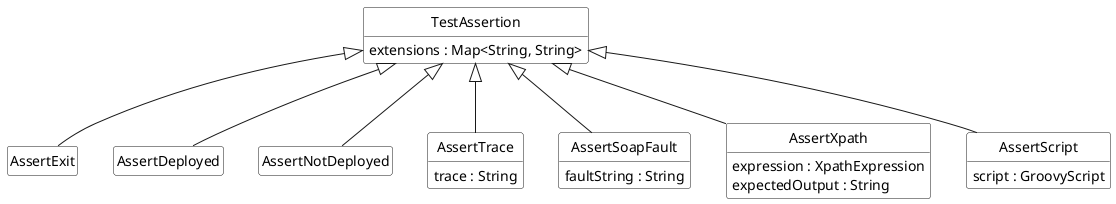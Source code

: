 @startuml


	class TestAssertion {
	extensions : Map<String, String>
	}

	class AssertExit extends TestAssertion
	class AssertDeployed extends TestAssertion
	class AssertNotDeployed extends TestAssertion
	class AssertTrace extends TestAssertion {
	  trace : String
	}
	class AssertSoapFault extends TestAssertion {
	  faultString : String
	}
	class AssertXpath extends TestAssertion {
	  expression : XpathExpression
	  expectedOutput : String
	}
	class AssertScript extends TestAssertion {
    	  script : GroovyScript
    	}


hide empty members
hide empty methods
hide circle

skinparam monochrome true
skinparam shadowing false
skinparam packageStyle rect
skinparam classBackgroundColor white

@enduml
